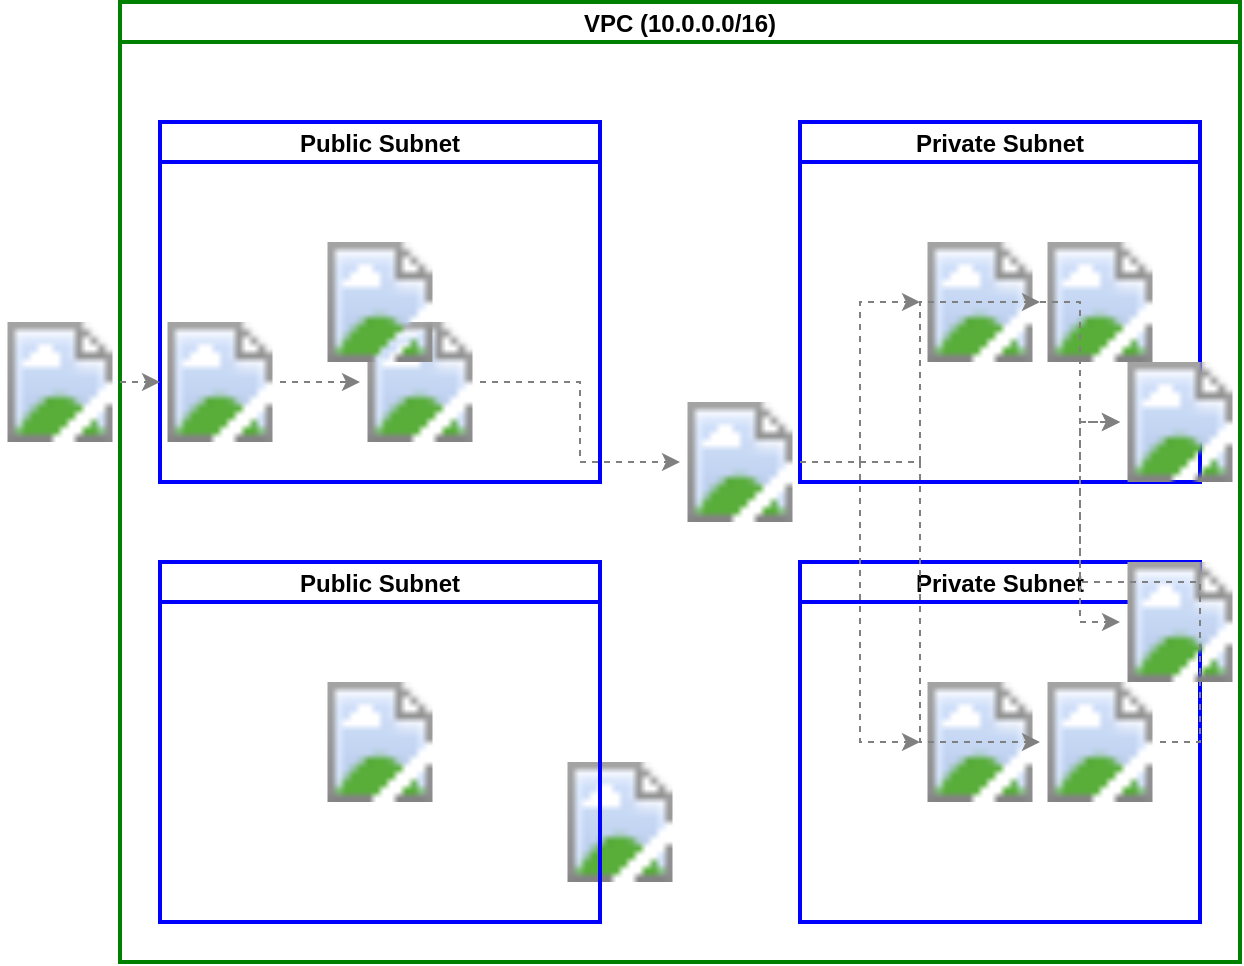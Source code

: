 <mxfile>
  <diagram name="Arquitetura Tradicional (EC2)">
    <mxGraphModel dx="800" dy="600" grid="1" gridSize="10" guides="1" tooltips="1" connect="1" arrows="1" fold="1" page="1" pageScale="1" pageWidth="827" pageHeight="1169" math="0" shadow="0">
      <root>
        <mxCell id="0" />
        <mxCell id="1" parent="0" />
        
        <!-- Usuários da Internet -->
        <mxCell id="2" value="" style="shape=image;image=https://raw.githubusercontent.com/cloudacademy/aws-icons/master/Architecture-Service-Icons/Arch_Internet.png;whiteSpace=wrap;html=1;" vertex="1" parent="1">
          <mxGeometry x="20" y="180" width="60" height="60" as="geometry" />
        </mxCell>
        
        <!-- Route 53 -->
        <mxCell id="3" value="" style="shape=image;image=https://raw.githubusercontent.com/cloudacademy/aws-icons/master/Architecture-Service-Icons/Arch_Amazon-Route-53_64.png;whiteSpace=wrap;html=1;" vertex="1" parent="1">
          <mxGeometry x="100" y="180" width="60" height="60" as="geometry" />
        </mxCell>
        
        <!-- CloudFront -->
        <mxCell id="4" value="" style="shape=image;image=https://raw.githubusercontent.com/cloudacademy/aws-icons/master/Architecture-Service-Icons/Arch_Amazon-CloudFront_64.png;whiteSpace=wrap;html=1;" vertex="1" parent="1">
          <mxGeometry x="200" y="180" width="60" height="60" as="geometry" />
        </mxCell>
        
        <!-- Amazon S3 -->
        <mxCell id="5" value="" style="shape=image;image=https://raw.githubusercontent.com/cloudacademy/aws-icons/master/Architecture-Service-Icons/Arch_Amazon-Simple-Storage-Service_64.png;whiteSpace=wrap;html=1;" vertex="1" parent="1">
          <mxGeometry x="300" y="400" width="60" height="60" as="geometry" />
        </mxCell>
        
        <!-- VPC -->
        <mxCell id="6" value="VPC (10.0.0.0/16)" style="swimlane;horizontal=1;startSize=20;fillColor=none;strokeColor=green;strokeWidth=2;" vertex="1" parent="1">
          <mxGeometry x="80" y="20" width="560" height="480" as="geometry" />
        </mxCell>

        <!-- Public Subnet A -->
        <mxCell id="7" value="Public Subnet" style="swimlane;horizontal=1;startSize=20;fillColor=none;strokeColor=blue;strokeWidth=2;" vertex="1" parent="6">
          <mxGeometry x="20" y="60" width="220" height="180" as="geometry" />
        </mxCell>
        
        <!-- NAT Gateway A -->
        <mxCell id="8" value="" style="shape=image;image=https://raw.githubusercontent.com/cloudacademy/aws-icons/master/Architecture-Service-Icons/Arch_Amazon-VPC-NAT-Gateway_64.png;whiteSpace=wrap;html=1;" vertex="1" parent="7">
          <mxGeometry x="80" y="60" width="60" height="60" as="geometry" />
        </mxCell>
        
        <!-- Public Subnet B -->
        <mxCell id="9" value="Public Subnet" style="swimlane;horizontal=1;startSize=20;fillColor=none;strokeColor=blue;strokeWidth=2;" vertex="1" parent="6">
          <mxGeometry x="20" y="280" width="220" height="180" as="geometry" />
        </mxCell>
        
        <!-- NAT Gateway B -->
        <mxCell id="10" value="" style="shape=image;image=https://raw.githubusercontent.com/cloudacademy/aws-icons/master/Architecture-Service-Icons/Arch_Amazon-VPC-NAT-Gateway_64.png;whiteSpace=wrap;html=1;" vertex="1" parent="9">
          <mxGeometry x="80" y="60" width="60" height="60" as="geometry" />
        </mxCell>
        
        <!-- Application Load Balancer -->
        <mxCell id="11" value="" style="shape=image;image=https://raw.githubusercontent.com/cloudacademy/aws-icons/master/Architecture-Service-Icons/Arch_Elastic-Load-Balancing_64.png;whiteSpace=wrap;html=1;" vertex="1" parent="6">
          <mxGeometry x="280" y="200" width="60" height="60" as="geometry" />
        </mxCell>
        
        <!-- Private Subnet A -->
        <mxCell id="12" value="Private Subnet" style="swimlane;horizontal=1;startSize=20;fillColor=none;strokeColor=blue;strokeWidth=2;" vertex="1" parent="6">
          <mxGeometry x="340" y="60" width="200" height="180" as="geometry" />
        </mxCell>
        
        <!-- EC2 Instances A -->
        <mxCell id="13" value="" style="shape=image;image=https://raw.githubusercontent.com/cloudacademy/aws-icons/master/Architecture-Service-Icons/Arch_Amazon-EC2_64.png;whiteSpace=wrap;html=1;" vertex="1" parent="12">
          <mxGeometry x="60" y="60" width="60" height="60" as="geometry" />
        </mxCell>
        <mxCell id="14" value="" style="shape=image;image=https://raw.githubusercontent.com/cloudacademy/aws-icons/master/Architecture-Service-Icons/Arch_Amazon-EC2_64.png;whiteSpace=wrap;html=1;" vertex="1" parent="12">
          <mxGeometry x="120" y="60" width="60" height="60" as="geometry" />
        </mxCell>
        
        <!-- Private Subnet B -->
        <mxCell id="15" value="Private Subnet" style="swimlane;horizontal=1;startSize=20;fillColor=none;strokeColor=blue;strokeWidth=2;" vertex="1" parent="6">
          <mxGeometry x="340" y="280" width="200" height="180" as="geometry" />
        </mxCell>
        
        <!-- EC2 Instances B -->
        <mxCell id="16" value="" style="shape=image;image=https://raw.githubusercontent.com/cloudacademy/aws-icons/master/Architecture-Service-Icons/Arch_Amazon-EC2_64.png;whiteSpace=wrap;html=1;" vertex="1" parent="15">
          <mxGeometry x="60" y="60" width="60" height="60" as="geometry" />
        </mxCell>
        <mxCell id="17" value="" style="shape=image;image=https://raw.githubusercontent.com/cloudacademy/aws-icons/master/Architecture-Service-Icons/Arch_Amazon-EC2_64.png;whiteSpace=wrap;html=1;" vertex="1" parent="15">
          <mxGeometry x="120" y="60" width="60" height="60" as="geometry" />
        </mxCell>
        
        <!-- DynamoDB -->
        <mxCell id="18" value="" style="shape=image;image=https://raw.githubusercontent.com/cloudacademy/aws-icons/master/Architecture-Service-Icons/Arch_Amazon-DynamoDB_64.png;whiteSpace=wrap;html=1;" vertex="1" parent="1">
          <mxGeometry x="580" y="200" width="60" height="60" as="geometry" />
        </mxCell>
        
        <!-- CloudWatch -->
        <mxCell id="19" value="" style="shape=image;image=https://raw.githubusercontent.com/cloudacademy/aws-icons/master/Architecture-Service-Icons/Arch_Amazon-CloudWatch_64.png;whiteSpace=wrap;html=1;" vertex="1" parent="1">
          <mxGeometry x="580" y="300" width="60" height="60" as="geometry" />
        </mxCell>
        
        <!-- Conexões -->
        <mxCell id="20" style="edgeStyle=orthogonalEdgeStyle;rounded=0;orthogonalLoop=1;jettySize=auto;html=1;dashed=1;strokeColor=gray;exitX=1;exitY=0.5;exitDx=0;exitDy=0;entryX=0;entryY=0.5;entryDx=0;entryDy=0;" edge="1" parent="1" source="2" target="3">
          <mxGeometry relative="1" as="geometry" />
        </mxCell>
        <mxCell id="21" style="edgeStyle=orthogonalEdgeStyle;rounded=0;orthogonalLoop=1;jettySize=auto;html=1;dashed=1;strokeColor=gray;exitX=1;exitY=0.5;exitDx=0;exitDy=0;entryX=0;entryY=0.5;entryDx=0;entryDy=0;" edge="1" parent="1" source="3" target="4">
          <mxGeometry relative="1" as="geometry" />
        </mxCell>
        <mxCell id="22" style="edgeStyle=orthogonalEdgeStyle;rounded=0;orthogonalLoop=1;jettySize=auto;html=1;dashed=1;strokeColor=gray;exitX=1;exitY=0.5;exitDx=0;exitDy=0;entryX=0;entryY=0.5;entryDx=0;entryDy=0;" edge="1" parent="1" source="4" target="11">
          <mxGeometry relative="1" as="geometry" />
        </mxCell>
        <mxCell id="23" style="edgeStyle=orthogonalEdgeStyle;rounded=0;orthogonalLoop=1;jettySize=auto;html=1;dashed=1;strokeColor=gray;exitX=1;exitY=0.5;exitDx=0;exitDy=0;entryX=0;entryY=0.5;entryDx=0;entryDy=0;" edge="1" parent="1" source="11" target="13">
          <mxGeometry relative="1" as="geometry" />
        </mxCell>
        <mxCell id="24" style="edgeStyle=orthogonalEdgeStyle;rounded=0;orthogonalLoop=1;jettySize=auto;html=1;dashed=1;strokeColor=gray;exitX=1;exitY=0.5;exitDx=0;exitDy=0;entryX=0;entryY=0.5;entryDx=0;entryDy=0;" edge="1" parent="1" source="11" target="14">
          <mxGeometry relative="1" as="geometry" />
        </mxCell>
        <mxCell id="25" style="edgeStyle=orthogonalEdgeStyle;rounded=0;orthogonalLoop=1;jettySize=auto;html=1;dashed=1;strokeColor=gray;exitX=1;exitY=0.5;exitDx=0;exitDy=0;entryX=0;entryY=0.5;entryDx=0;entryDy=0;" edge="1" parent="1" source="11" target="16">
          <mxGeometry relative="1" as="geometry" />
        </mxCell>
        <mxCell id="26" style="edgeStyle=orthogonalEdgeStyle;rounded=0;orthogonalLoop=1;jettySize=auto;html=1;dashed=1;strokeColor=gray;exitX=1;exitY=0.5;exitDx=0;exitDy=0;entryX=0;entryY=0.5;entryDx=0;entryDy=0;" edge="1" parent="1" source="11" target="17">
          <mxGeometry relative="1" as="geometry" />
        </mxCell>
        <mxCell id="27" style="edgeStyle=orthogonalEdgeStyle;rounded=0;orthogonalLoop=1;jettySize=auto;html=1;dashed=1;strokeColor=gray;exitX=1;exitY=0.5;exitDx=0;exitDy=0;entryX=0;entryY=0.5;entryDx=0;entryDy=0;" edge="1" parent="1" source="13" target="18">
          <mxGeometry relative="1" as="geometry" />
        </mxCell>
        <mxCell id="28" style="edgeStyle=orthogonalEdgeStyle;rounded=0;orthogonalLoop=1;jettySize=auto;html=1;dashed=1;strokeColor=gray;exitX=1;exitY=0.5;exitDx=0;exitDy=0;entryX=0;entryY=0.5;entryDx=0;entryDy=0;" edge="1" parent="1" source="17" target="18">
          <mxGeometry relative="1" as="geometry" />
        </mxCell>
        <mxCell id="29" style="edgeStyle=orthogonalEdgeStyle;rounded=0;orthogonalLoop=1;jettySize=auto;html=1;dashed=1;strokeColor=gray;exitX=1;exitY=0.5;exitDx=0;exitDy=0;entryX=0;entryY=0.5;entryDx=0;entryDy=0;" edge="1" parent="1" source="13" target="19">
          <mxGeometry relative="1" as="geometry" />
        </mxCell>
      </root>
    </mxGraphModel>
  </diagram>
</mxfile>
